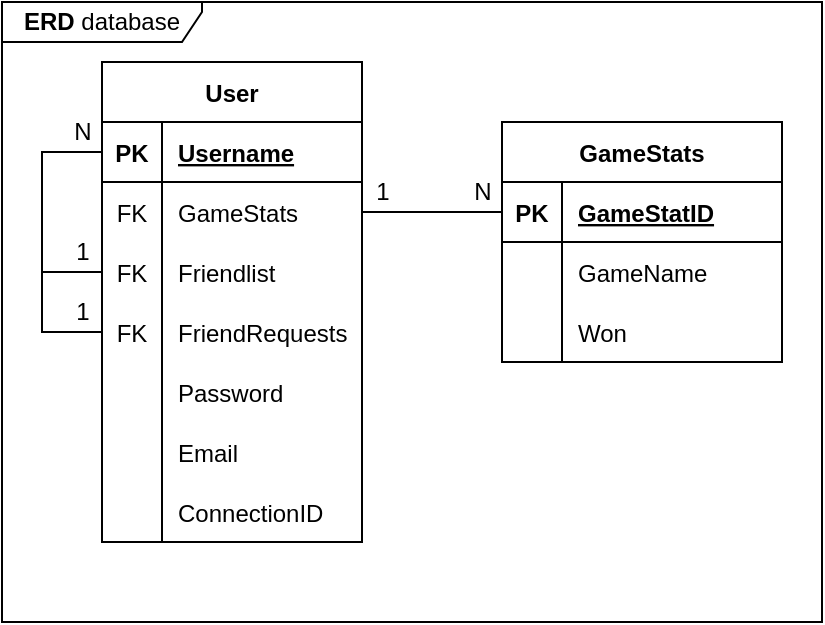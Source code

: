 <mxfile version="14.5.1" type="device"><diagram id="mZXNI5v2DrUhi1zcUUuG" name="Page-1"><mxGraphModel dx="588" dy="368" grid="1" gridSize="10" guides="1" tooltips="1" connect="1" arrows="1" fold="1" page="1" pageScale="1" pageWidth="827" pageHeight="1169" math="0" shadow="0"><root><mxCell id="0"/><mxCell id="1" parent="0"/><mxCell id="86Mcm3b_SuuuwOWi1z_0-63" value="&lt;b&gt;ERD&lt;/b&gt; database" style="shape=umlFrame;whiteSpace=wrap;html=1;width=100;height=20;" parent="1" vertex="1"><mxGeometry x="100" y="40" width="410" height="310" as="geometry"/></mxCell><mxCell id="86Mcm3b_SuuuwOWi1z_0-1" value="User" style="shape=table;startSize=30;container=1;collapsible=1;childLayout=tableLayout;fixedRows=1;rowLines=0;fontStyle=1;align=center;resizeLast=1;" parent="1" vertex="1"><mxGeometry x="150" y="70" width="130" height="240" as="geometry"><mxRectangle x="160" y="80" width="60" height="30" as="alternateBounds"/></mxGeometry></mxCell><mxCell id="86Mcm3b_SuuuwOWi1z_0-2" value="" style="shape=partialRectangle;collapsible=0;dropTarget=0;pointerEvents=0;fillColor=none;top=0;left=0;bottom=1;right=0;points=[[0,0.5],[1,0.5]];portConstraint=eastwest;" parent="86Mcm3b_SuuuwOWi1z_0-1" vertex="1"><mxGeometry y="30" width="130" height="30" as="geometry"/></mxCell><mxCell id="86Mcm3b_SuuuwOWi1z_0-3" value="PK" style="shape=partialRectangle;connectable=0;fillColor=none;top=0;left=0;bottom=0;right=0;fontStyle=1;overflow=hidden;" parent="86Mcm3b_SuuuwOWi1z_0-2" vertex="1"><mxGeometry width="30" height="30" as="geometry"/></mxCell><mxCell id="86Mcm3b_SuuuwOWi1z_0-4" value="Username" style="shape=partialRectangle;connectable=0;fillColor=none;top=0;left=0;bottom=0;right=0;align=left;spacingLeft=6;fontStyle=5;overflow=hidden;" parent="86Mcm3b_SuuuwOWi1z_0-2" vertex="1"><mxGeometry x="30" width="100" height="30" as="geometry"/></mxCell><mxCell id="86Mcm3b_SuuuwOWi1z_0-64" style="edgeStyle=orthogonalEdgeStyle;rounded=0;orthogonalLoop=1;jettySize=auto;html=1;exitX=0;exitY=0.5;exitDx=0;exitDy=0;entryX=0;entryY=0.5;entryDx=0;entryDy=0;endArrow=none;endFill=0;" parent="86Mcm3b_SuuuwOWi1z_0-1" source="86Mcm3b_SuuuwOWi1z_0-80" target="86Mcm3b_SuuuwOWi1z_0-2" edge="1"><mxGeometry relative="1" as="geometry"><Array as="points"><mxPoint x="-30" y="105"/><mxPoint x="-30" y="45"/></Array></mxGeometry></mxCell><mxCell id="86Mcm3b_SuuuwOWi1z_0-8" value="" style="shape=partialRectangle;collapsible=0;dropTarget=0;pointerEvents=0;fillColor=none;top=0;left=0;bottom=0;right=0;points=[[0,0.5],[1,0.5]];portConstraint=eastwest;" parent="86Mcm3b_SuuuwOWi1z_0-1" vertex="1"><mxGeometry y="60" width="130" height="30" as="geometry"/></mxCell><mxCell id="86Mcm3b_SuuuwOWi1z_0-9" value="FK" style="shape=partialRectangle;connectable=0;fillColor=none;top=0;left=0;bottom=0;right=0;editable=1;overflow=hidden;" parent="86Mcm3b_SuuuwOWi1z_0-8" vertex="1"><mxGeometry width="30" height="30" as="geometry"/></mxCell><mxCell id="86Mcm3b_SuuuwOWi1z_0-10" value="GameStats" style="shape=partialRectangle;connectable=0;fillColor=none;top=0;left=0;bottom=0;right=0;align=left;spacingLeft=6;overflow=hidden;" parent="86Mcm3b_SuuuwOWi1z_0-8" vertex="1"><mxGeometry x="30" width="100" height="30" as="geometry"/></mxCell><mxCell id="cJ_rTu0M0M-9GvTwDXuX-4" style="edgeStyle=orthogonalEdgeStyle;rounded=0;orthogonalLoop=1;jettySize=auto;html=1;exitX=0;exitY=0.5;exitDx=0;exitDy=0;entryX=0;entryY=0.5;entryDx=0;entryDy=0;endArrow=none;endFill=0;" parent="86Mcm3b_SuuuwOWi1z_0-1" source="86Mcm3b_SuuuwOWi1z_0-11" target="86Mcm3b_SuuuwOWi1z_0-2" edge="1"><mxGeometry relative="1" as="geometry"><Array as="points"><mxPoint x="-30" y="135"/><mxPoint x="-30" y="45"/></Array></mxGeometry></mxCell><mxCell id="86Mcm3b_SuuuwOWi1z_0-11" value="" style="shape=partialRectangle;collapsible=0;dropTarget=0;pointerEvents=0;fillColor=none;top=0;left=0;bottom=0;right=0;points=[[0,0.5],[1,0.5]];portConstraint=eastwest;" parent="86Mcm3b_SuuuwOWi1z_0-1" vertex="1"><mxGeometry y="90" width="130" height="30" as="geometry"/></mxCell><mxCell id="86Mcm3b_SuuuwOWi1z_0-12" value="FK" style="shape=partialRectangle;connectable=0;fillColor=none;top=0;left=0;bottom=0;right=0;editable=1;overflow=hidden;" parent="86Mcm3b_SuuuwOWi1z_0-11" vertex="1"><mxGeometry width="30" height="30" as="geometry"/></mxCell><mxCell id="86Mcm3b_SuuuwOWi1z_0-13" value="Friendlist" style="shape=partialRectangle;connectable=0;fillColor=none;top=0;left=0;bottom=0;right=0;align=left;spacingLeft=6;overflow=hidden;" parent="86Mcm3b_SuuuwOWi1z_0-11" vertex="1"><mxGeometry x="30" width="100" height="30" as="geometry"/></mxCell><mxCell id="cJ_rTu0M0M-9GvTwDXuX-9" style="edgeStyle=orthogonalEdgeStyle;rounded=0;orthogonalLoop=1;jettySize=auto;html=1;entryX=0;entryY=0.5;entryDx=0;entryDy=0;endArrow=none;endFill=0;" parent="86Mcm3b_SuuuwOWi1z_0-1" source="86Mcm3b_SuuuwOWi1z_0-11" target="86Mcm3b_SuuuwOWi1z_0-2" edge="1"><mxGeometry relative="1" as="geometry"><Array as="points"><mxPoint x="-30" y="105"/><mxPoint x="-30" y="45"/></Array></mxGeometry></mxCell><mxCell id="86Mcm3b_SuuuwOWi1z_0-39" style="shape=partialRectangle;collapsible=0;dropTarget=0;pointerEvents=0;fillColor=none;top=0;left=0;bottom=0;right=0;points=[[0,0.5],[1,0.5]];portConstraint=eastwest;" parent="86Mcm3b_SuuuwOWi1z_0-1" vertex="1"><mxGeometry y="120" width="130" height="30" as="geometry"/></mxCell><mxCell id="86Mcm3b_SuuuwOWi1z_0-40" value="FK" style="shape=partialRectangle;connectable=0;fillColor=none;top=0;left=0;bottom=0;right=0;editable=1;overflow=hidden;" parent="86Mcm3b_SuuuwOWi1z_0-39" vertex="1"><mxGeometry width="30" height="30" as="geometry"/></mxCell><mxCell id="86Mcm3b_SuuuwOWi1z_0-41" value="FriendRequests" style="shape=partialRectangle;connectable=0;fillColor=none;top=0;left=0;bottom=0;right=0;align=left;spacingLeft=6;overflow=hidden;" parent="86Mcm3b_SuuuwOWi1z_0-39" vertex="1"><mxGeometry x="30" width="100" height="30" as="geometry"/></mxCell><mxCell id="86Mcm3b_SuuuwOWi1z_0-36" style="shape=partialRectangle;collapsible=0;dropTarget=0;pointerEvents=0;fillColor=none;top=0;left=0;bottom=0;right=0;points=[[0,0.5],[1,0.5]];portConstraint=eastwest;" parent="86Mcm3b_SuuuwOWi1z_0-1" vertex="1"><mxGeometry y="150" width="130" height="30" as="geometry"/></mxCell><mxCell id="86Mcm3b_SuuuwOWi1z_0-37" style="shape=partialRectangle;connectable=0;fillColor=none;top=0;left=0;bottom=0;right=0;editable=1;overflow=hidden;" parent="86Mcm3b_SuuuwOWi1z_0-36" vertex="1"><mxGeometry width="30" height="30" as="geometry"/></mxCell><mxCell id="86Mcm3b_SuuuwOWi1z_0-38" value="Password" style="shape=partialRectangle;connectable=0;fillColor=none;top=0;left=0;bottom=0;right=0;align=left;spacingLeft=6;overflow=hidden;" parent="86Mcm3b_SuuuwOWi1z_0-36" vertex="1"><mxGeometry x="30" width="100" height="30" as="geometry"/></mxCell><mxCell id="cJ_rTu0M0M-9GvTwDXuX-1" style="shape=partialRectangle;collapsible=0;dropTarget=0;pointerEvents=0;fillColor=none;top=0;left=0;bottom=0;right=0;points=[[0,0.5],[1,0.5]];portConstraint=eastwest;" parent="86Mcm3b_SuuuwOWi1z_0-1" vertex="1"><mxGeometry y="180" width="130" height="30" as="geometry"/></mxCell><mxCell id="cJ_rTu0M0M-9GvTwDXuX-2" style="shape=partialRectangle;connectable=0;fillColor=none;top=0;left=0;bottom=0;right=0;editable=1;overflow=hidden;" parent="cJ_rTu0M0M-9GvTwDXuX-1" vertex="1"><mxGeometry width="30" height="30" as="geometry"/></mxCell><mxCell id="cJ_rTu0M0M-9GvTwDXuX-3" value="Email" style="shape=partialRectangle;connectable=0;fillColor=none;top=0;left=0;bottom=0;right=0;align=left;spacingLeft=6;overflow=hidden;" parent="cJ_rTu0M0M-9GvTwDXuX-1" vertex="1"><mxGeometry x="30" width="100" height="30" as="geometry"/></mxCell><mxCell id="cJ_rTu0M0M-9GvTwDXuX-6" style="shape=partialRectangle;collapsible=0;dropTarget=0;pointerEvents=0;fillColor=none;top=0;left=0;bottom=0;right=0;points=[[0,0.5],[1,0.5]];portConstraint=eastwest;" parent="86Mcm3b_SuuuwOWi1z_0-1" vertex="1"><mxGeometry y="210" width="130" height="30" as="geometry"/></mxCell><mxCell id="cJ_rTu0M0M-9GvTwDXuX-7" style="shape=partialRectangle;connectable=0;fillColor=none;top=0;left=0;bottom=0;right=0;editable=1;overflow=hidden;" parent="cJ_rTu0M0M-9GvTwDXuX-6" vertex="1"><mxGeometry width="30" height="30" as="geometry"/></mxCell><mxCell id="cJ_rTu0M0M-9GvTwDXuX-8" value="ConnectionID" style="shape=partialRectangle;connectable=0;fillColor=none;top=0;left=0;bottom=0;right=0;align=left;spacingLeft=6;overflow=hidden;" parent="cJ_rTu0M0M-9GvTwDXuX-6" vertex="1"><mxGeometry x="30" width="100" height="30" as="geometry"/></mxCell><mxCell id="86Mcm3b_SuuuwOWi1z_0-62" value="N" style="text;html=1;align=center;verticalAlign=middle;resizable=0;points=[];autosize=1;" parent="1" vertex="1"><mxGeometry x="130" y="95" width="20" height="20" as="geometry"/></mxCell><mxCell id="86Mcm3b_SuuuwOWi1z_0-83" value="GameStats" style="shape=table;startSize=30;container=1;collapsible=1;childLayout=tableLayout;fixedRows=1;rowLines=0;fontStyle=1;align=center;resizeLast=1;" parent="1" vertex="1"><mxGeometry x="350" y="100" width="140" height="120" as="geometry"/></mxCell><mxCell id="86Mcm3b_SuuuwOWi1z_0-84" value="" style="shape=partialRectangle;collapsible=0;dropTarget=0;pointerEvents=0;fillColor=none;top=0;left=0;bottom=1;right=0;points=[[0,0.5],[1,0.5]];portConstraint=eastwest;" parent="86Mcm3b_SuuuwOWi1z_0-83" vertex="1"><mxGeometry y="30" width="140" height="30" as="geometry"/></mxCell><mxCell id="86Mcm3b_SuuuwOWi1z_0-85" value="PK" style="shape=partialRectangle;connectable=0;fillColor=none;top=0;left=0;bottom=0;right=0;fontStyle=1;overflow=hidden;" parent="86Mcm3b_SuuuwOWi1z_0-84" vertex="1"><mxGeometry width="30" height="30" as="geometry"/></mxCell><mxCell id="86Mcm3b_SuuuwOWi1z_0-86" value="GameStatID" style="shape=partialRectangle;connectable=0;fillColor=none;top=0;left=0;bottom=0;right=0;align=left;spacingLeft=6;fontStyle=5;overflow=hidden;" parent="86Mcm3b_SuuuwOWi1z_0-84" vertex="1"><mxGeometry x="30" width="110" height="30" as="geometry"/></mxCell><mxCell id="86Mcm3b_SuuuwOWi1z_0-87" value="" style="shape=partialRectangle;collapsible=0;dropTarget=0;pointerEvents=0;fillColor=none;top=0;left=0;bottom=0;right=0;points=[[0,0.5],[1,0.5]];portConstraint=eastwest;" parent="86Mcm3b_SuuuwOWi1z_0-83" vertex="1"><mxGeometry y="60" width="140" height="30" as="geometry"/></mxCell><mxCell id="86Mcm3b_SuuuwOWi1z_0-88" value="" style="shape=partialRectangle;connectable=0;fillColor=none;top=0;left=0;bottom=0;right=0;editable=1;overflow=hidden;" parent="86Mcm3b_SuuuwOWi1z_0-87" vertex="1"><mxGeometry width="30" height="30" as="geometry"/></mxCell><mxCell id="86Mcm3b_SuuuwOWi1z_0-89" value="GameName" style="shape=partialRectangle;connectable=0;fillColor=none;top=0;left=0;bottom=0;right=0;align=left;spacingLeft=6;overflow=hidden;" parent="86Mcm3b_SuuuwOWi1z_0-87" vertex="1"><mxGeometry x="30" width="110" height="30" as="geometry"/></mxCell><mxCell id="86Mcm3b_SuuuwOWi1z_0-90" value="" style="shape=partialRectangle;collapsible=0;dropTarget=0;pointerEvents=0;fillColor=none;top=0;left=0;bottom=0;right=0;points=[[0,0.5],[1,0.5]];portConstraint=eastwest;" parent="86Mcm3b_SuuuwOWi1z_0-83" vertex="1"><mxGeometry y="90" width="140" height="30" as="geometry"/></mxCell><mxCell id="86Mcm3b_SuuuwOWi1z_0-91" value="" style="shape=partialRectangle;connectable=0;fillColor=none;top=0;left=0;bottom=0;right=0;editable=1;overflow=hidden;" parent="86Mcm3b_SuuuwOWi1z_0-90" vertex="1"><mxGeometry width="30" height="30" as="geometry"/></mxCell><mxCell id="86Mcm3b_SuuuwOWi1z_0-92" value="Won" style="shape=partialRectangle;connectable=0;fillColor=none;top=0;left=0;bottom=0;right=0;align=left;spacingLeft=6;overflow=hidden;" parent="86Mcm3b_SuuuwOWi1z_0-90" vertex="1"><mxGeometry x="30" width="110" height="30" as="geometry"/></mxCell><mxCell id="86Mcm3b_SuuuwOWi1z_0-96" style="edgeStyle=orthogonalEdgeStyle;rounded=0;orthogonalLoop=1;jettySize=auto;html=1;exitX=1;exitY=0.5;exitDx=0;exitDy=0;entryX=0;entryY=0.5;entryDx=0;entryDy=0;endArrow=none;endFill=0;" parent="1" source="86Mcm3b_SuuuwOWi1z_0-8" target="86Mcm3b_SuuuwOWi1z_0-84" edge="1"><mxGeometry relative="1" as="geometry"/></mxCell><mxCell id="86Mcm3b_SuuuwOWi1z_0-97" value="1" style="text;html=1;align=center;verticalAlign=middle;resizable=0;points=[];autosize=1;" parent="1" vertex="1"><mxGeometry x="280" y="125" width="20" height="20" as="geometry"/></mxCell><mxCell id="86Mcm3b_SuuuwOWi1z_0-98" value="N" style="text;html=1;align=center;verticalAlign=middle;resizable=0;points=[];autosize=1;" parent="1" vertex="1"><mxGeometry x="330" y="125" width="20" height="20" as="geometry"/></mxCell><mxCell id="86Mcm3b_SuuuwOWi1z_0-102" value="1" style="text;html=1;align=center;verticalAlign=middle;resizable=0;points=[];autosize=1;" parent="1" vertex="1"><mxGeometry x="130" y="155" width="20" height="20" as="geometry"/></mxCell><mxCell id="cJ_rTu0M0M-9GvTwDXuX-5" value="1" style="text;html=1;align=center;verticalAlign=middle;resizable=0;points=[];autosize=1;" parent="1" vertex="1"><mxGeometry x="130" y="185" width="20" height="20" as="geometry"/></mxCell></root></mxGraphModel></diagram></mxfile>